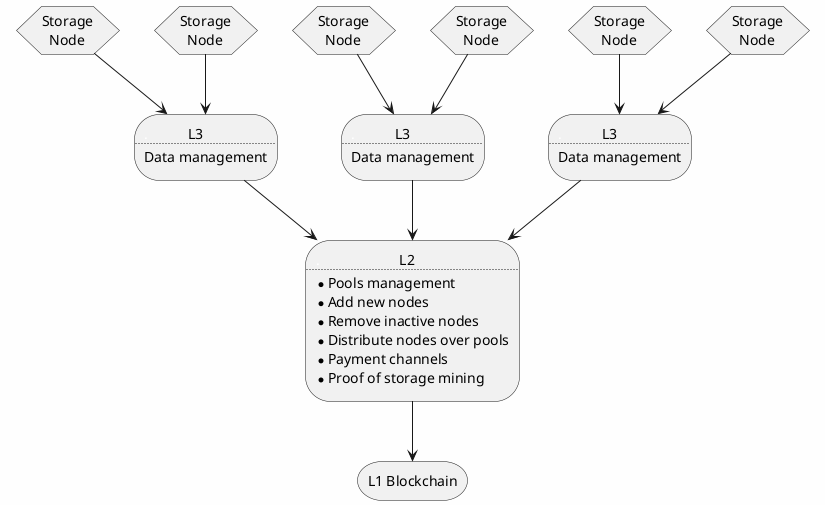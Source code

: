 @startuml

hide stereotype
skinparam backgroundColor #fefefe

<style>
.RC {
    RoundCorner 50
}
</style>

rectangle "L1 Blockchain" <<RC>> as l1

rectangle l2 <<RC>> [
    <color:white>.</color>                      L2
    ....
    * Pools management
    * Add new nodes
    * Remove inactive nodes
    * Distribute nodes over pools
    * Payment channels
    * Proof of storage mining
]


!procedure draw_l3($n)
    rectangle %string("l3_"+$n) <<RC>> [
        <color:white>.</color>           L3
        ....
        Data management
    ]

    hexagon "Storage\n  Node" as %string("n"+(2*$n))
    hexagon "Storage\n  Node" as %string("n"+(2*$n+1))

    %string("n"+(2*$n)) --> %string("l3_"+$n) 
    %string("n"+(2*$n+1)) --> %string("l3_"+$n) 

!endprocedure

draw_l3(0)
draw_l3(1)
draw_l3(2)

l3_0 --> l2
l3_1 --> l2
l3_2 --> l2

l2 -->l1


@enduml
